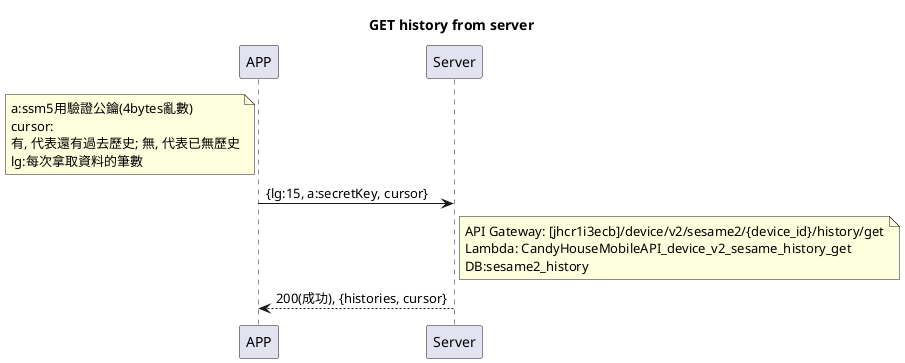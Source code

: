 @startuml
title:"GET history from server"
note left of APP: a:ssm5用驗證公鑰(4bytes亂數)\ncursor:\n有, 代表還有過去歷史; 無, 代表已無歷史\nlg:每次拿取資料的筆數
APP -> Server: {lg:15, a:secretKey, cursor}
note right of Server:API Gateway: [jhcr1i3ecb]/device/v2/sesame2/{device_id}/history/get\nLambda: CandyHouseMobileAPI_device_v2_sesame_history_get\nDB:sesame2_history
Server --> APP:200(成功), {histories, cursor}
@enduml